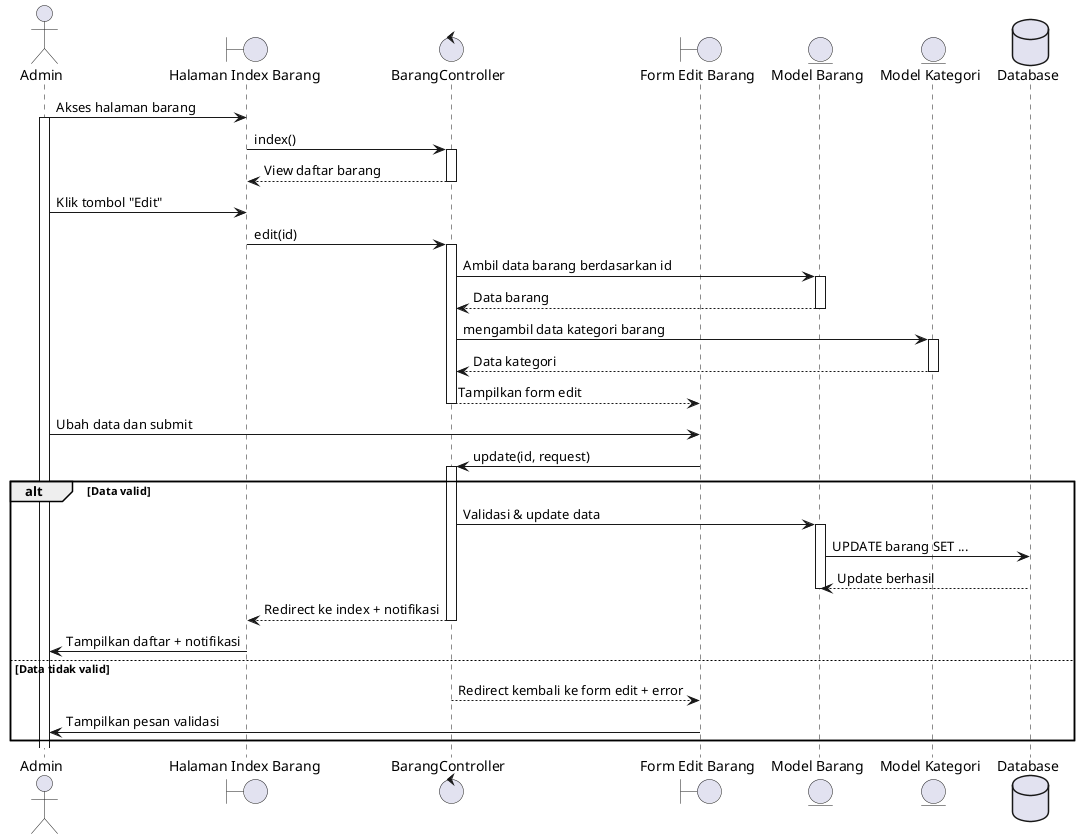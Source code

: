 @startuml
actor Admin

boundary "Halaman Index Barang" as BarangIndex
control "BarangController" as BarangController
boundary "Form Edit Barang" as BarangForm
entity "Model Barang" as BarangModel
entity "Model Kategori" as KategoriModel
database "Database" as DB

Admin -> BarangIndex: Akses halaman barang
activate Admin
BarangIndex -> BarangController: index()
activate BarangController
BarangController --> BarangIndex: View daftar barang
deactivate BarangController

Admin -> BarangIndex: Klik tombol "Edit"
BarangIndex -> BarangController: edit(id)
activate BarangController
BarangController -> BarangModel: Ambil data barang berdasarkan id
activate BarangModel
BarangModel --> BarangController: Data barang
deactivate BarangModel
BarangController -> KategoriModel: mengambil data kategori barang
activate KategoriModel
KategoriModel --> BarangController: Data kategori
deactivate KategoriModel
BarangController --> BarangForm: Tampilkan form edit
deactivate BarangController

Admin -> BarangForm: Ubah data dan submit
BarangForm -> BarangController: update(id, request)
activate BarangController

alt Data valid
    BarangController -> BarangModel: Validasi & update data
    activate BarangModel
    BarangModel -> DB: UPDATE barang SET ...
    DB --> BarangModel: Update berhasil
    deactivate BarangModel

    BarangController --> BarangIndex: Redirect ke index + notifikasi
    deactivate BarangController
    BarangIndex -> Admin: Tampilkan daftar + notifikasi
else Data tidak valid
    BarangController --> BarangForm: Redirect kembali ke form edit + error
    deactivate BarangController
    BarangForm -> Admin: Tampilkan pesan validasi
end
@enduml
